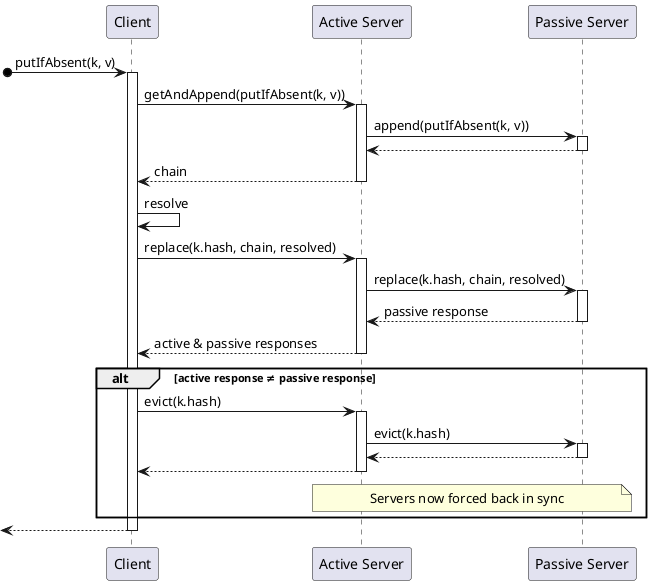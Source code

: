 @startuml
participant "Client" as C
participant "Active Server" as AS
participant "Passive Server" as PS

[o->C: putIfAbsent(k, v)
activate C
C->AS: getAndAppend(putIfAbsent(k, v))
activate AS
AS->PS: append(putIfAbsent(k, v))
activate PS
AS<--PS
deactivate PS
C<--AS: chain
deactivate AS

C->C: resolve

C->AS: replace(k.hash, chain, resolved)
activate AS
AS->PS: replace(k.hash, chain, resolved)
activate PS
AS<--PS: passive response
deactivate PS
C<--AS: active & passive responses
deactivate AS

alt active response ≠ passive response
C->AS: evict(k.hash)
activate AS
AS->PS: evict(k.hash)
activate PS
AS<--PS
deactivate PS
C<--AS
deactivate AS
note over AS, PS
Servers now forced back in sync
end note
end

[<--C:
deactivate C

@enduml
